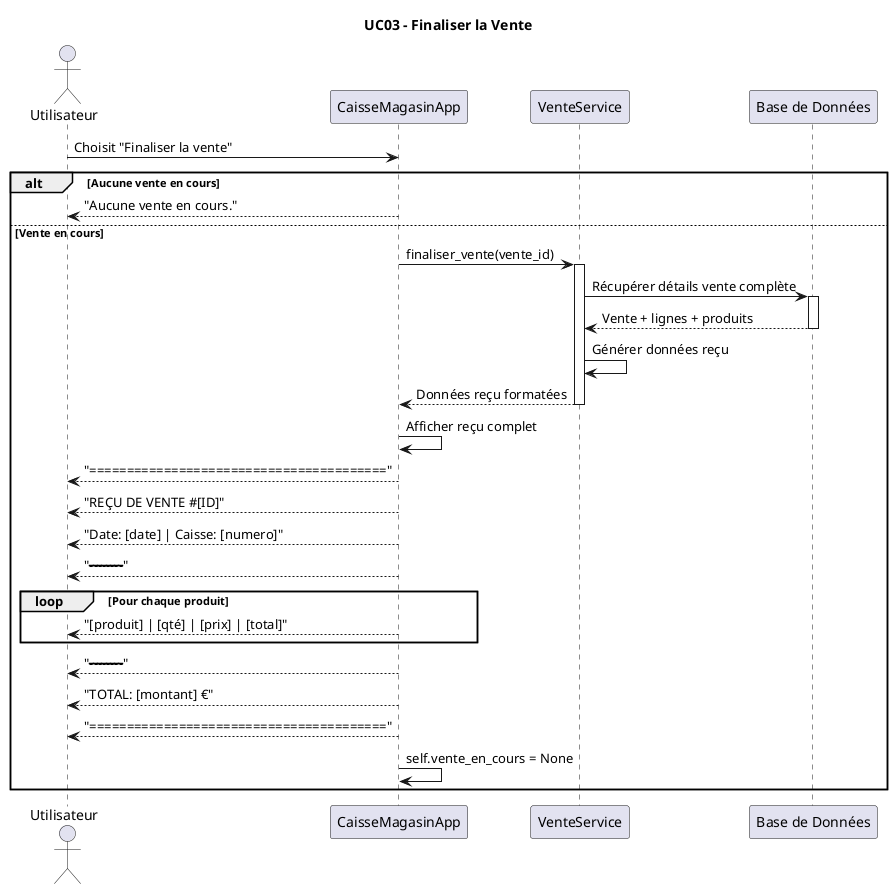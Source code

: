 @startuml UC03 - Finaliser la Vente

actor "Utilisateur" as User
participant "CaisseMagasinApp" as App
participant "VenteService" as VenteService
participant "Base de Données" as DB

title UC03 - Finaliser la Vente

User -> App : Choisit "Finaliser la vente"

alt Aucune vente en cours
    App --> User : "Aucune vente en cours."
    
else Vente en cours
    App -> VenteService : finaliser_vente(vente_id)
    activate VenteService
    
    VenteService -> DB : Récupérer détails vente complète
    activate DB
    DB --> VenteService : Vente + lignes + produits
    deactivate DB
    
    VenteService -> VenteService : Générer données reçu
    VenteService --> App : Données reçu formatées
    deactivate VenteService
    
    App -> App : Afficher reçu complet
    App --> User : "========================================"
    App --> User : "REÇU DE VENTE #[ID]"
    App --> User : "Date: [date] | Caisse: [numero]"
    App --> User : "----------------------------------------"
    
    loop Pour chaque produit
        App --> User : "[produit] | [qté] | [prix] | [total]"
    end
    
    App --> User : "----------------------------------------"
    App --> User : "TOTAL: [montant] €"
    App --> User : "========================================"
    
    App -> App : self.vente_en_cours = None
end

@enduml 